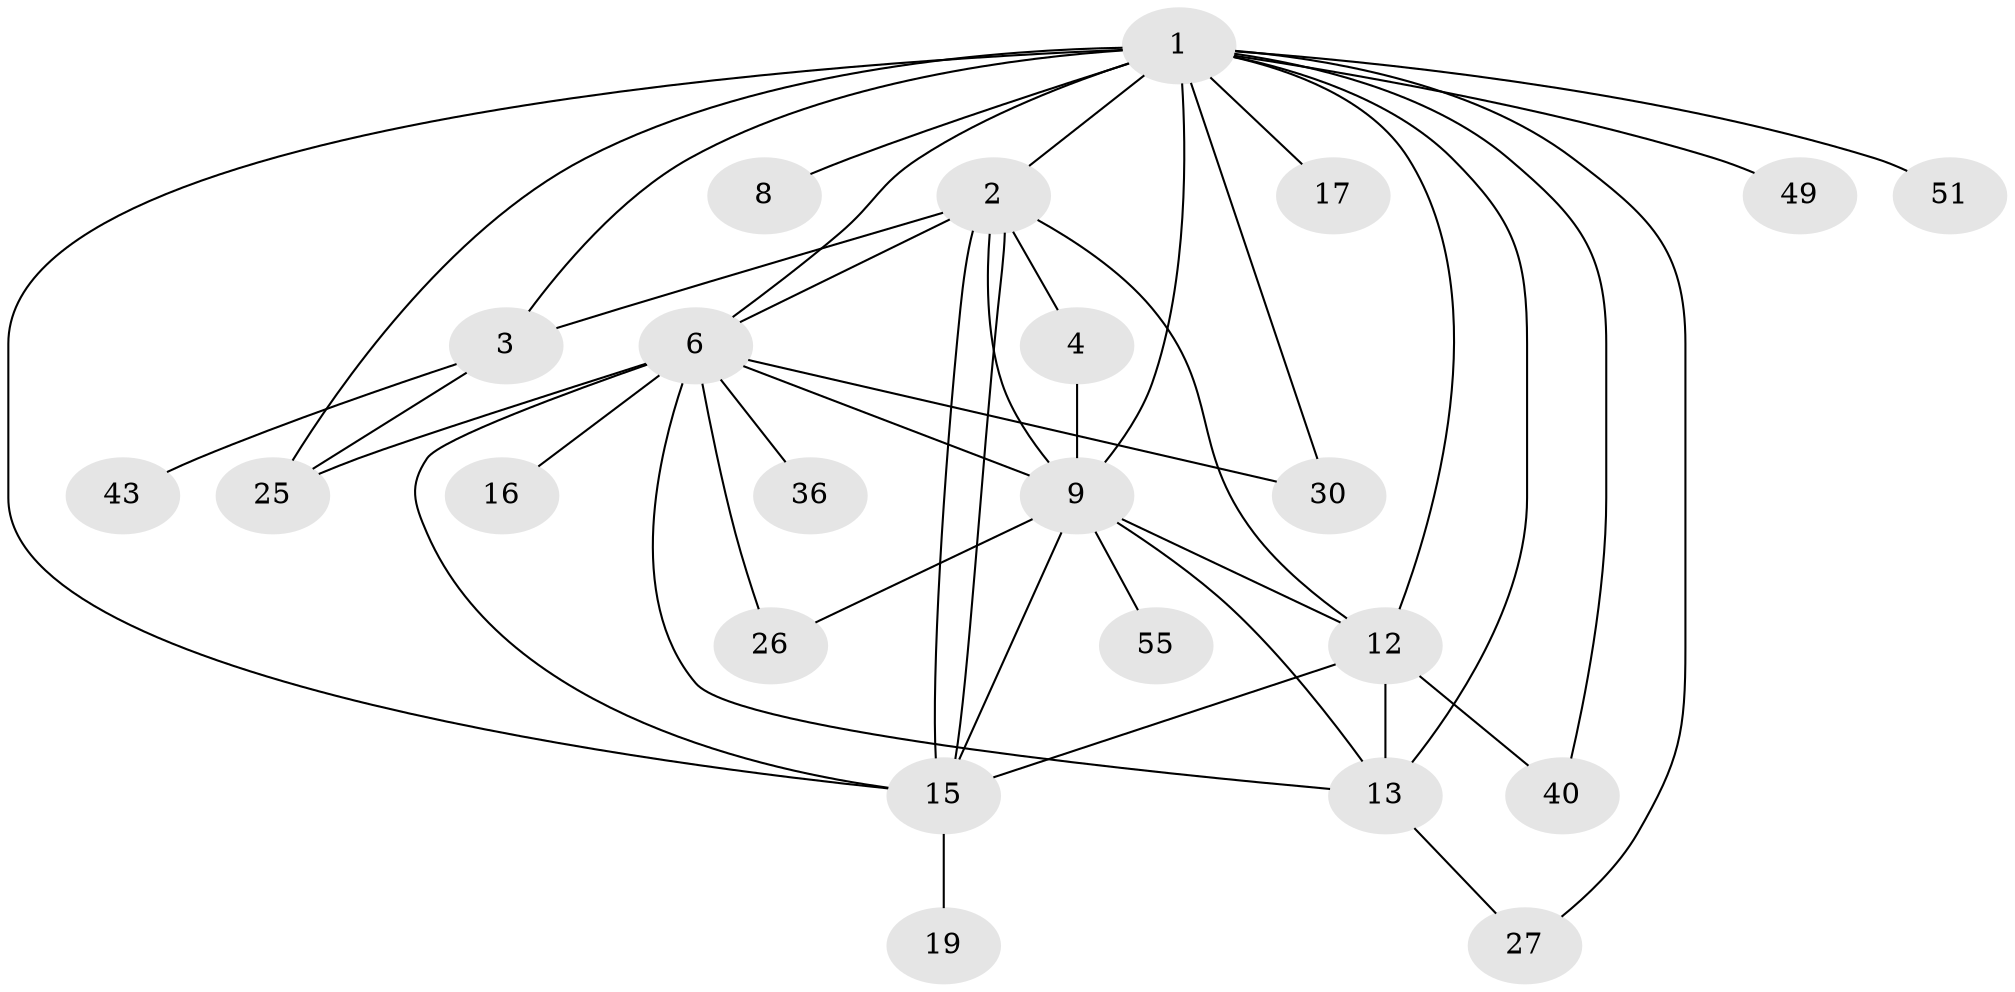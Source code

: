 // original degree distribution, {18: 0.012987012987012988, 14: 0.012987012987012988, 4: 0.03896103896103896, 2: 0.2077922077922078, 1: 0.4935064935064935, 9: 0.025974025974025976, 3: 0.11688311688311688, 7: 0.025974025974025976, 5: 0.025974025974025976, 6: 0.012987012987012988, 15: 0.012987012987012988, 8: 0.012987012987012988}
// Generated by graph-tools (version 1.1) at 2025/18/03/04/25 18:18:21]
// undirected, 23 vertices, 43 edges
graph export_dot {
graph [start="1"]
  node [color=gray90,style=filled];
  1;
  2 [super="+18+5+37+76+54+58"];
  3;
  4;
  6 [super="+14+34+50+73+31+7"];
  8;
  9 [super="+11+10"];
  12 [super="+20"];
  13 [super="+22+23"];
  15;
  16;
  17 [super="+72"];
  19;
  25 [super="+48+38+46+64+68+77"];
  26 [super="+32"];
  27 [super="+33+39"];
  30;
  36;
  40;
  43;
  49;
  51;
  55 [super="+67"];
  1 -- 2 [weight=2];
  1 -- 3;
  1 -- 8;
  1 -- 9 [weight=2];
  1 -- 12;
  1 -- 13 [weight=2];
  1 -- 15;
  1 -- 17;
  1 -- 30;
  1 -- 40;
  1 -- 49;
  1 -- 51;
  1 -- 25;
  1 -- 27;
  1 -- 6;
  2 -- 3;
  2 -- 4;
  2 -- 6;
  2 -- 9 [weight=2];
  2 -- 15;
  2 -- 15;
  2 -- 12 [weight=2];
  3 -- 25;
  3 -- 43;
  4 -- 9;
  6 -- 16;
  6 -- 25;
  6 -- 36;
  6 -- 13 [weight=2];
  6 -- 26;
  6 -- 30;
  6 -- 9;
  6 -- 15;
  9 -- 15;
  9 -- 26;
  9 -- 55;
  9 -- 13;
  9 -- 12;
  12 -- 40;
  12 -- 15;
  12 -- 13;
  13 -- 27;
  15 -- 19;
}
